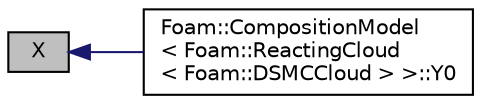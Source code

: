 digraph "X"
{
  bgcolor="transparent";
  edge [fontname="Helvetica",fontsize="10",labelfontname="Helvetica",labelfontsize="10"];
  node [fontname="Helvetica",fontsize="10",shape=record];
  rankdir="LR";
  Node81 [label="X",height=0.2,width=0.4,color="black", fillcolor="grey75", style="filled", fontcolor="black"];
  Node81 -> Node82 [dir="back",color="midnightblue",fontsize="10",style="solid",fontname="Helvetica"];
  Node82 [label="Foam::CompositionModel\l\< Foam::ReactingCloud\l\< Foam::DSMCCloud \> \>::Y0",height=0.2,width=0.4,color="black",URL="$a24933.html#addb3a56f19dbf194407838f5a438a6c0",tooltip="Return the list of phase phaseI mass fractions. "];
}
